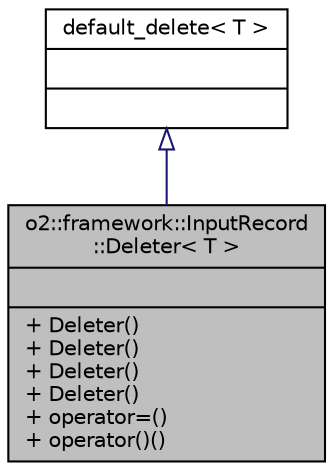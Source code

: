 digraph "o2::framework::InputRecord::Deleter&lt; T &gt;"
{
 // INTERACTIVE_SVG=YES
  bgcolor="transparent";
  edge [fontname="Helvetica",fontsize="10",labelfontname="Helvetica",labelfontsize="10"];
  node [fontname="Helvetica",fontsize="10",shape=record];
  Node1 [label="{o2::framework::InputRecord\l::Deleter\< T \>\n||+ Deleter()\l+ Deleter()\l+ Deleter()\l+ Deleter()\l+ operator=()\l+ operator()()\l}",height=0.2,width=0.4,color="black", fillcolor="grey75", style="filled" fontcolor="black"];
  Node2 -> Node1 [dir="back",color="midnightblue",fontsize="10",style="solid",arrowtail="onormal",fontname="Helvetica"];
  Node2 [label="{default_delete\< T \>\n||}",height=0.2,width=0.4,color="black",URL="$d9/d66/classdefault__delete.html"];
}
